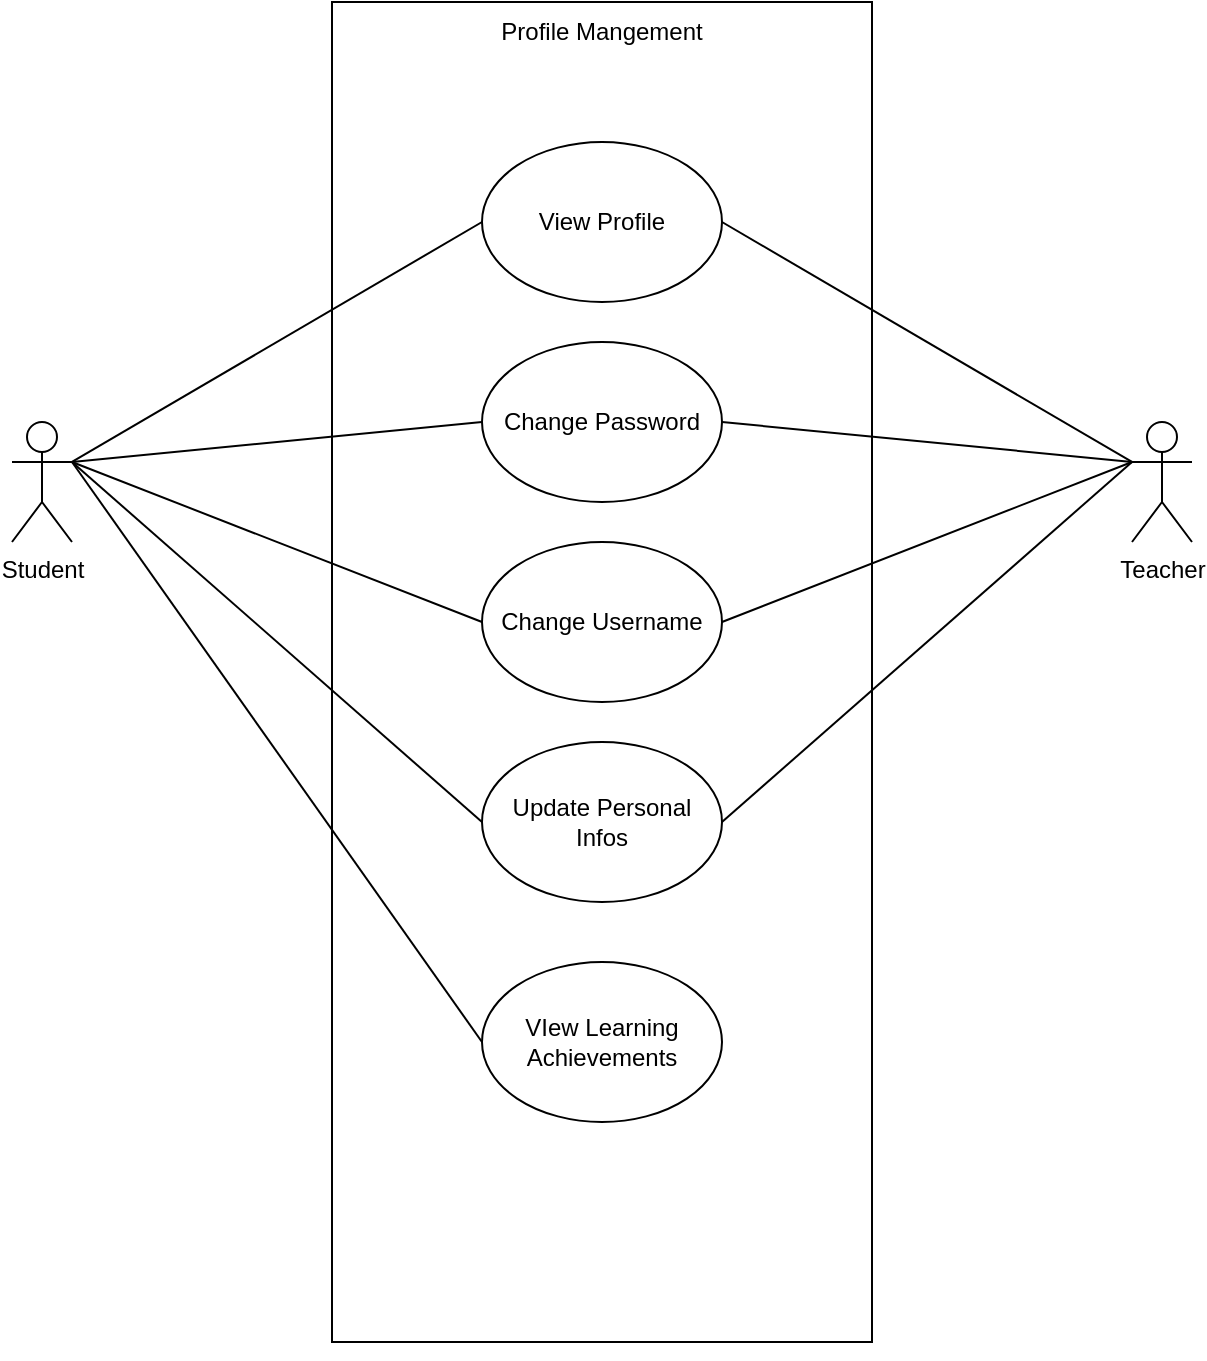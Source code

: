 <mxfile version="24.6.4" type="github">
  <diagram name="Page-1" id="hILm4XUcUnlVsUYQY2Xh">
    <mxGraphModel dx="1059" dy="632" grid="1" gridSize="10" guides="1" tooltips="1" connect="1" arrows="1" fold="1" page="1" pageScale="1" pageWidth="850" pageHeight="1100" math="0" shadow="0">
      <root>
        <mxCell id="0" />
        <mxCell id="1" parent="0" />
        <mxCell id="JedD7cSP0FU9q_ZgsTjB-1" value="l" style="rounded=0;whiteSpace=wrap;html=1;" parent="1" vertex="1">
          <mxGeometry x="230" y="40" width="270" height="670" as="geometry" />
        </mxCell>
        <mxCell id="JedD7cSP0FU9q_ZgsTjB-2" value="Student" style="shape=umlActor;verticalLabelPosition=bottom;verticalAlign=top;html=1;outlineConnect=0;" parent="1" vertex="1">
          <mxGeometry x="70" y="250" width="30" height="60" as="geometry" />
        </mxCell>
        <mxCell id="JedD7cSP0FU9q_ZgsTjB-3" value="View Profile" style="ellipse;whiteSpace=wrap;html=1;" parent="1" vertex="1">
          <mxGeometry x="305" y="110" width="120" height="80" as="geometry" />
        </mxCell>
        <mxCell id="JedD7cSP0FU9q_ZgsTjB-4" value="Change Password" style="ellipse;whiteSpace=wrap;html=1;" parent="1" vertex="1">
          <mxGeometry x="305" y="210" width="120" height="80" as="geometry" />
        </mxCell>
        <mxCell id="JedD7cSP0FU9q_ZgsTjB-5" value="Change Username" style="ellipse;whiteSpace=wrap;html=1;" parent="1" vertex="1">
          <mxGeometry x="305" y="310" width="120" height="80" as="geometry" />
        </mxCell>
        <mxCell id="JedD7cSP0FU9q_ZgsTjB-6" value="Update Personal Infos" style="ellipse;whiteSpace=wrap;html=1;" parent="1" vertex="1">
          <mxGeometry x="305" y="410" width="120" height="80" as="geometry" />
        </mxCell>
        <mxCell id="JedD7cSP0FU9q_ZgsTjB-8" value="Teacher" style="shape=umlActor;verticalLabelPosition=bottom;verticalAlign=top;html=1;outlineConnect=0;" parent="1" vertex="1">
          <mxGeometry x="630" y="250" width="30" height="60" as="geometry" />
        </mxCell>
        <mxCell id="JedD7cSP0FU9q_ZgsTjB-9" value="Profile Mangement" style="text;html=1;align=center;verticalAlign=middle;whiteSpace=wrap;rounded=0;" parent="1" vertex="1">
          <mxGeometry x="240" y="40" width="250" height="30" as="geometry" />
        </mxCell>
        <mxCell id="JedD7cSP0FU9q_ZgsTjB-11" value="VIew Learning Achievements" style="ellipse;whiteSpace=wrap;html=1;" parent="1" vertex="1">
          <mxGeometry x="305" y="520" width="120" height="80" as="geometry" />
        </mxCell>
        <mxCell id="JedD7cSP0FU9q_ZgsTjB-12" style="edgeStyle=orthogonalEdgeStyle;rounded=0;orthogonalLoop=1;jettySize=auto;html=1;exitX=0.5;exitY=1;exitDx=0;exitDy=0;" parent="1" source="JedD7cSP0FU9q_ZgsTjB-1" target="JedD7cSP0FU9q_ZgsTjB-1" edge="1">
          <mxGeometry relative="1" as="geometry" />
        </mxCell>
        <mxCell id="JedD7cSP0FU9q_ZgsTjB-13" value="" style="endArrow=none;html=1;rounded=0;exitX=1;exitY=0.333;exitDx=0;exitDy=0;exitPerimeter=0;entryX=0;entryY=0.5;entryDx=0;entryDy=0;" parent="1" source="JedD7cSP0FU9q_ZgsTjB-2" target="JedD7cSP0FU9q_ZgsTjB-3" edge="1">
          <mxGeometry width="50" height="50" relative="1" as="geometry">
            <mxPoint x="330" y="320" as="sourcePoint" />
            <mxPoint x="380" y="270" as="targetPoint" />
          </mxGeometry>
        </mxCell>
        <mxCell id="JedD7cSP0FU9q_ZgsTjB-14" value="" style="endArrow=none;html=1;rounded=0;entryX=0;entryY=0.5;entryDx=0;entryDy=0;" parent="1" target="JedD7cSP0FU9q_ZgsTjB-4" edge="1">
          <mxGeometry width="50" height="50" relative="1" as="geometry">
            <mxPoint x="100" y="270" as="sourcePoint" />
            <mxPoint x="315" y="160" as="targetPoint" />
          </mxGeometry>
        </mxCell>
        <mxCell id="JedD7cSP0FU9q_ZgsTjB-15" value="" style="endArrow=none;html=1;rounded=0;entryX=0;entryY=0.5;entryDx=0;entryDy=0;" parent="1" target="JedD7cSP0FU9q_ZgsTjB-5" edge="1">
          <mxGeometry width="50" height="50" relative="1" as="geometry">
            <mxPoint x="100" y="270" as="sourcePoint" />
            <mxPoint x="315" y="260" as="targetPoint" />
          </mxGeometry>
        </mxCell>
        <mxCell id="JedD7cSP0FU9q_ZgsTjB-16" value="" style="endArrow=none;html=1;rounded=0;entryX=0;entryY=0.333;entryDx=0;entryDy=0;entryPerimeter=0;exitX=1;exitY=0.5;exitDx=0;exitDy=0;" parent="1" source="JedD7cSP0FU9q_ZgsTjB-3" target="JedD7cSP0FU9q_ZgsTjB-8" edge="1">
          <mxGeometry width="50" height="50" relative="1" as="geometry">
            <mxPoint x="120" y="290" as="sourcePoint" />
            <mxPoint x="325" y="270" as="targetPoint" />
          </mxGeometry>
        </mxCell>
        <mxCell id="JedD7cSP0FU9q_ZgsTjB-17" value="" style="endArrow=none;html=1;rounded=0;entryX=0;entryY=0.333;entryDx=0;entryDy=0;entryPerimeter=0;exitX=1;exitY=0.5;exitDx=0;exitDy=0;" parent="1" source="JedD7cSP0FU9q_ZgsTjB-4" target="JedD7cSP0FU9q_ZgsTjB-8" edge="1">
          <mxGeometry width="50" height="50" relative="1" as="geometry">
            <mxPoint x="435" y="160" as="sourcePoint" />
            <mxPoint x="640" y="280" as="targetPoint" />
          </mxGeometry>
        </mxCell>
        <mxCell id="JedD7cSP0FU9q_ZgsTjB-18" value="" style="endArrow=none;html=1;rounded=0;entryX=0;entryY=0.333;entryDx=0;entryDy=0;entryPerimeter=0;exitX=1;exitY=0.5;exitDx=0;exitDy=0;" parent="1" source="JedD7cSP0FU9q_ZgsTjB-5" target="JedD7cSP0FU9q_ZgsTjB-8" edge="1">
          <mxGeometry width="50" height="50" relative="1" as="geometry">
            <mxPoint x="435" y="260" as="sourcePoint" />
            <mxPoint x="640" y="280" as="targetPoint" />
          </mxGeometry>
        </mxCell>
        <mxCell id="JedD7cSP0FU9q_ZgsTjB-19" value="" style="endArrow=none;html=1;rounded=0;exitX=1;exitY=0.5;exitDx=0;exitDy=0;entryX=0;entryY=0.333;entryDx=0;entryDy=0;entryPerimeter=0;" parent="1" source="JedD7cSP0FU9q_ZgsTjB-6" target="JedD7cSP0FU9q_ZgsTjB-8" edge="1">
          <mxGeometry width="50" height="50" relative="1" as="geometry">
            <mxPoint x="435" y="360" as="sourcePoint" />
            <mxPoint x="600" y="380" as="targetPoint" />
          </mxGeometry>
        </mxCell>
        <mxCell id="PNkpL1E6x9W3FDBqQzHW-3" value="" style="endArrow=none;html=1;rounded=0;entryX=0;entryY=0.5;entryDx=0;entryDy=0;exitX=1;exitY=0.333;exitDx=0;exitDy=0;exitPerimeter=0;" edge="1" parent="1" source="JedD7cSP0FU9q_ZgsTjB-2" target="JedD7cSP0FU9q_ZgsTjB-6">
          <mxGeometry width="50" height="50" relative="1" as="geometry">
            <mxPoint x="110" y="280" as="sourcePoint" />
            <mxPoint x="315" y="360" as="targetPoint" />
          </mxGeometry>
        </mxCell>
        <mxCell id="PNkpL1E6x9W3FDBqQzHW-4" value="" style="endArrow=none;html=1;rounded=0;entryX=0;entryY=0.5;entryDx=0;entryDy=0;exitX=1;exitY=0.333;exitDx=0;exitDy=0;exitPerimeter=0;" edge="1" parent="1" source="JedD7cSP0FU9q_ZgsTjB-2" target="JedD7cSP0FU9q_ZgsTjB-11">
          <mxGeometry width="50" height="50" relative="1" as="geometry">
            <mxPoint x="110" y="280" as="sourcePoint" />
            <mxPoint x="315" y="460" as="targetPoint" />
          </mxGeometry>
        </mxCell>
      </root>
    </mxGraphModel>
  </diagram>
</mxfile>
